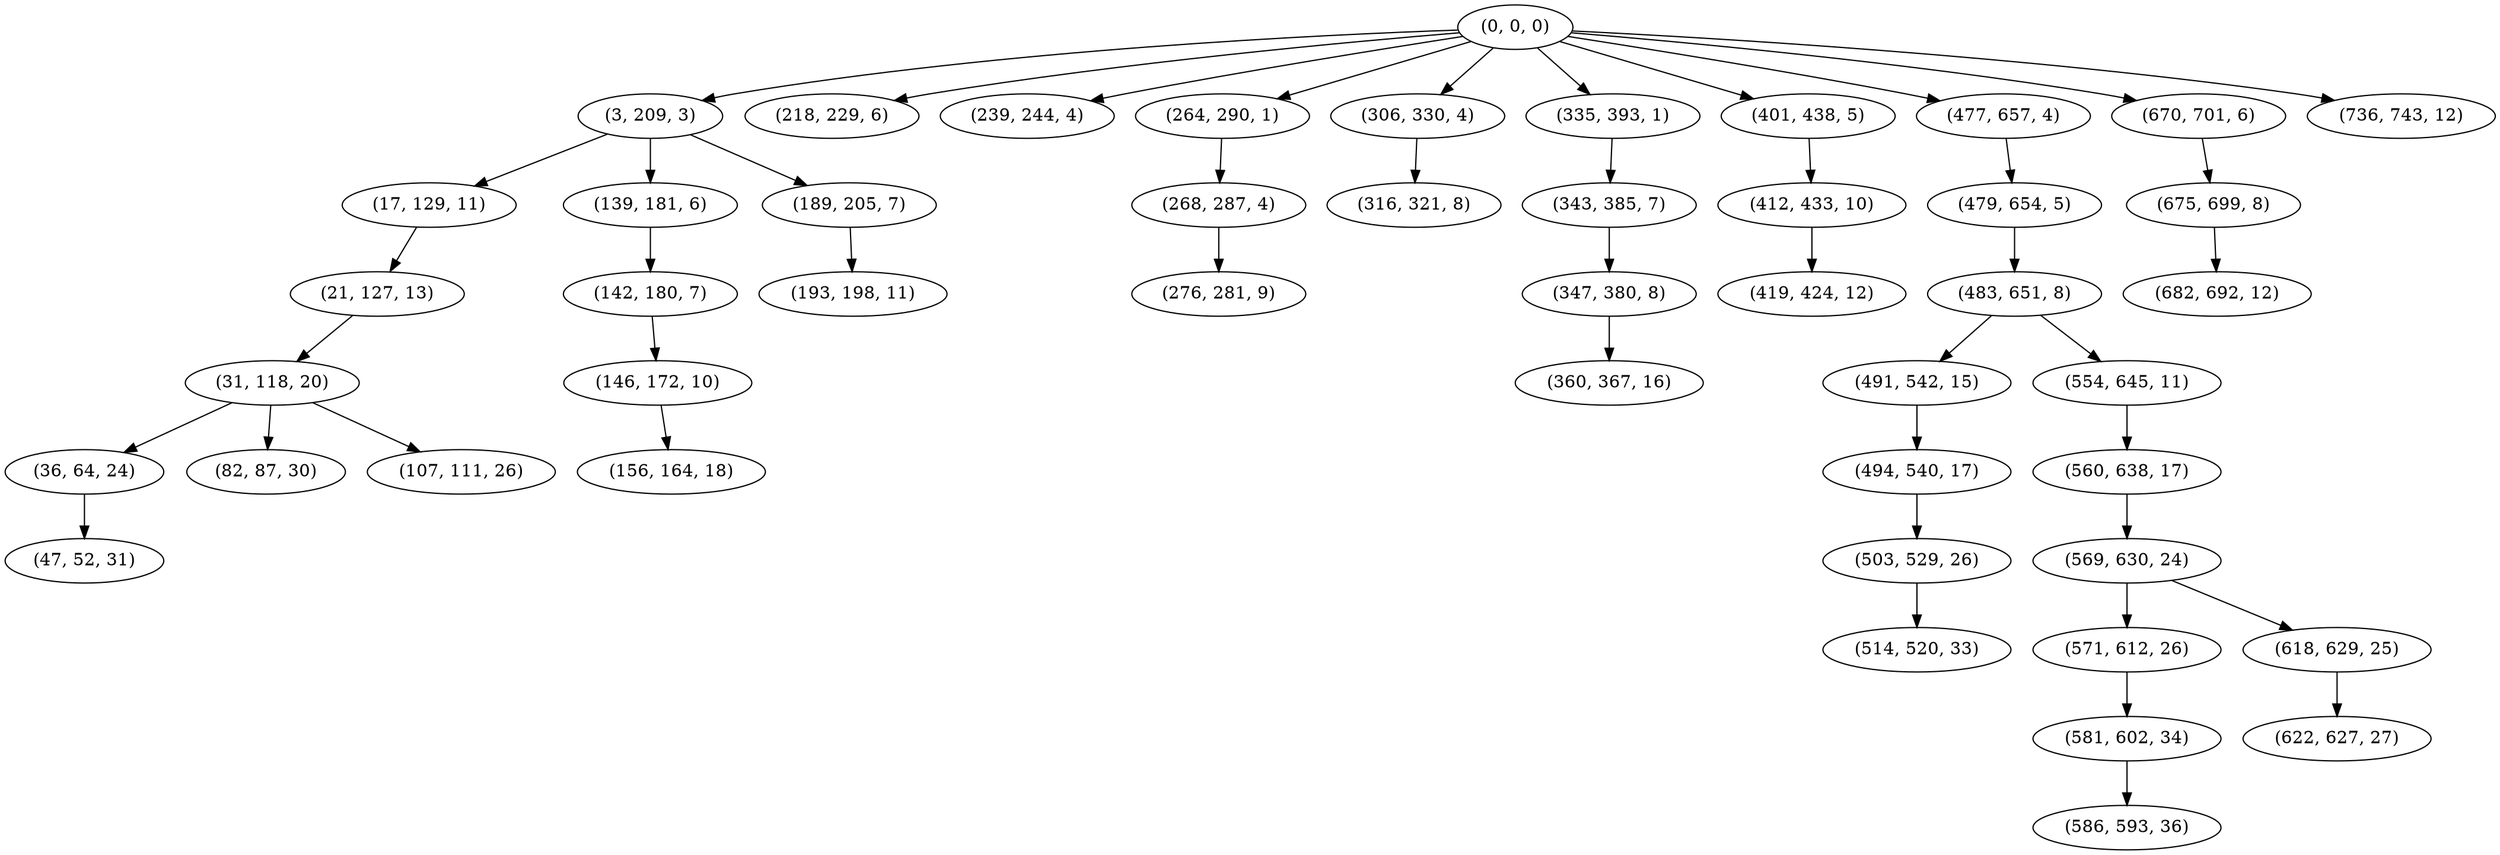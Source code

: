 digraph tree {
    "(0, 0, 0)";
    "(3, 209, 3)";
    "(17, 129, 11)";
    "(21, 127, 13)";
    "(31, 118, 20)";
    "(36, 64, 24)";
    "(47, 52, 31)";
    "(82, 87, 30)";
    "(107, 111, 26)";
    "(139, 181, 6)";
    "(142, 180, 7)";
    "(146, 172, 10)";
    "(156, 164, 18)";
    "(189, 205, 7)";
    "(193, 198, 11)";
    "(218, 229, 6)";
    "(239, 244, 4)";
    "(264, 290, 1)";
    "(268, 287, 4)";
    "(276, 281, 9)";
    "(306, 330, 4)";
    "(316, 321, 8)";
    "(335, 393, 1)";
    "(343, 385, 7)";
    "(347, 380, 8)";
    "(360, 367, 16)";
    "(401, 438, 5)";
    "(412, 433, 10)";
    "(419, 424, 12)";
    "(477, 657, 4)";
    "(479, 654, 5)";
    "(483, 651, 8)";
    "(491, 542, 15)";
    "(494, 540, 17)";
    "(503, 529, 26)";
    "(514, 520, 33)";
    "(554, 645, 11)";
    "(560, 638, 17)";
    "(569, 630, 24)";
    "(571, 612, 26)";
    "(581, 602, 34)";
    "(586, 593, 36)";
    "(618, 629, 25)";
    "(622, 627, 27)";
    "(670, 701, 6)";
    "(675, 699, 8)";
    "(682, 692, 12)";
    "(736, 743, 12)";
    "(0, 0, 0)" -> "(3, 209, 3)";
    "(0, 0, 0)" -> "(218, 229, 6)";
    "(0, 0, 0)" -> "(239, 244, 4)";
    "(0, 0, 0)" -> "(264, 290, 1)";
    "(0, 0, 0)" -> "(306, 330, 4)";
    "(0, 0, 0)" -> "(335, 393, 1)";
    "(0, 0, 0)" -> "(401, 438, 5)";
    "(0, 0, 0)" -> "(477, 657, 4)";
    "(0, 0, 0)" -> "(670, 701, 6)";
    "(0, 0, 0)" -> "(736, 743, 12)";
    "(3, 209, 3)" -> "(17, 129, 11)";
    "(3, 209, 3)" -> "(139, 181, 6)";
    "(3, 209, 3)" -> "(189, 205, 7)";
    "(17, 129, 11)" -> "(21, 127, 13)";
    "(21, 127, 13)" -> "(31, 118, 20)";
    "(31, 118, 20)" -> "(36, 64, 24)";
    "(31, 118, 20)" -> "(82, 87, 30)";
    "(31, 118, 20)" -> "(107, 111, 26)";
    "(36, 64, 24)" -> "(47, 52, 31)";
    "(139, 181, 6)" -> "(142, 180, 7)";
    "(142, 180, 7)" -> "(146, 172, 10)";
    "(146, 172, 10)" -> "(156, 164, 18)";
    "(189, 205, 7)" -> "(193, 198, 11)";
    "(264, 290, 1)" -> "(268, 287, 4)";
    "(268, 287, 4)" -> "(276, 281, 9)";
    "(306, 330, 4)" -> "(316, 321, 8)";
    "(335, 393, 1)" -> "(343, 385, 7)";
    "(343, 385, 7)" -> "(347, 380, 8)";
    "(347, 380, 8)" -> "(360, 367, 16)";
    "(401, 438, 5)" -> "(412, 433, 10)";
    "(412, 433, 10)" -> "(419, 424, 12)";
    "(477, 657, 4)" -> "(479, 654, 5)";
    "(479, 654, 5)" -> "(483, 651, 8)";
    "(483, 651, 8)" -> "(491, 542, 15)";
    "(483, 651, 8)" -> "(554, 645, 11)";
    "(491, 542, 15)" -> "(494, 540, 17)";
    "(494, 540, 17)" -> "(503, 529, 26)";
    "(503, 529, 26)" -> "(514, 520, 33)";
    "(554, 645, 11)" -> "(560, 638, 17)";
    "(560, 638, 17)" -> "(569, 630, 24)";
    "(569, 630, 24)" -> "(571, 612, 26)";
    "(569, 630, 24)" -> "(618, 629, 25)";
    "(571, 612, 26)" -> "(581, 602, 34)";
    "(581, 602, 34)" -> "(586, 593, 36)";
    "(618, 629, 25)" -> "(622, 627, 27)";
    "(670, 701, 6)" -> "(675, 699, 8)";
    "(675, 699, 8)" -> "(682, 692, 12)";
}
